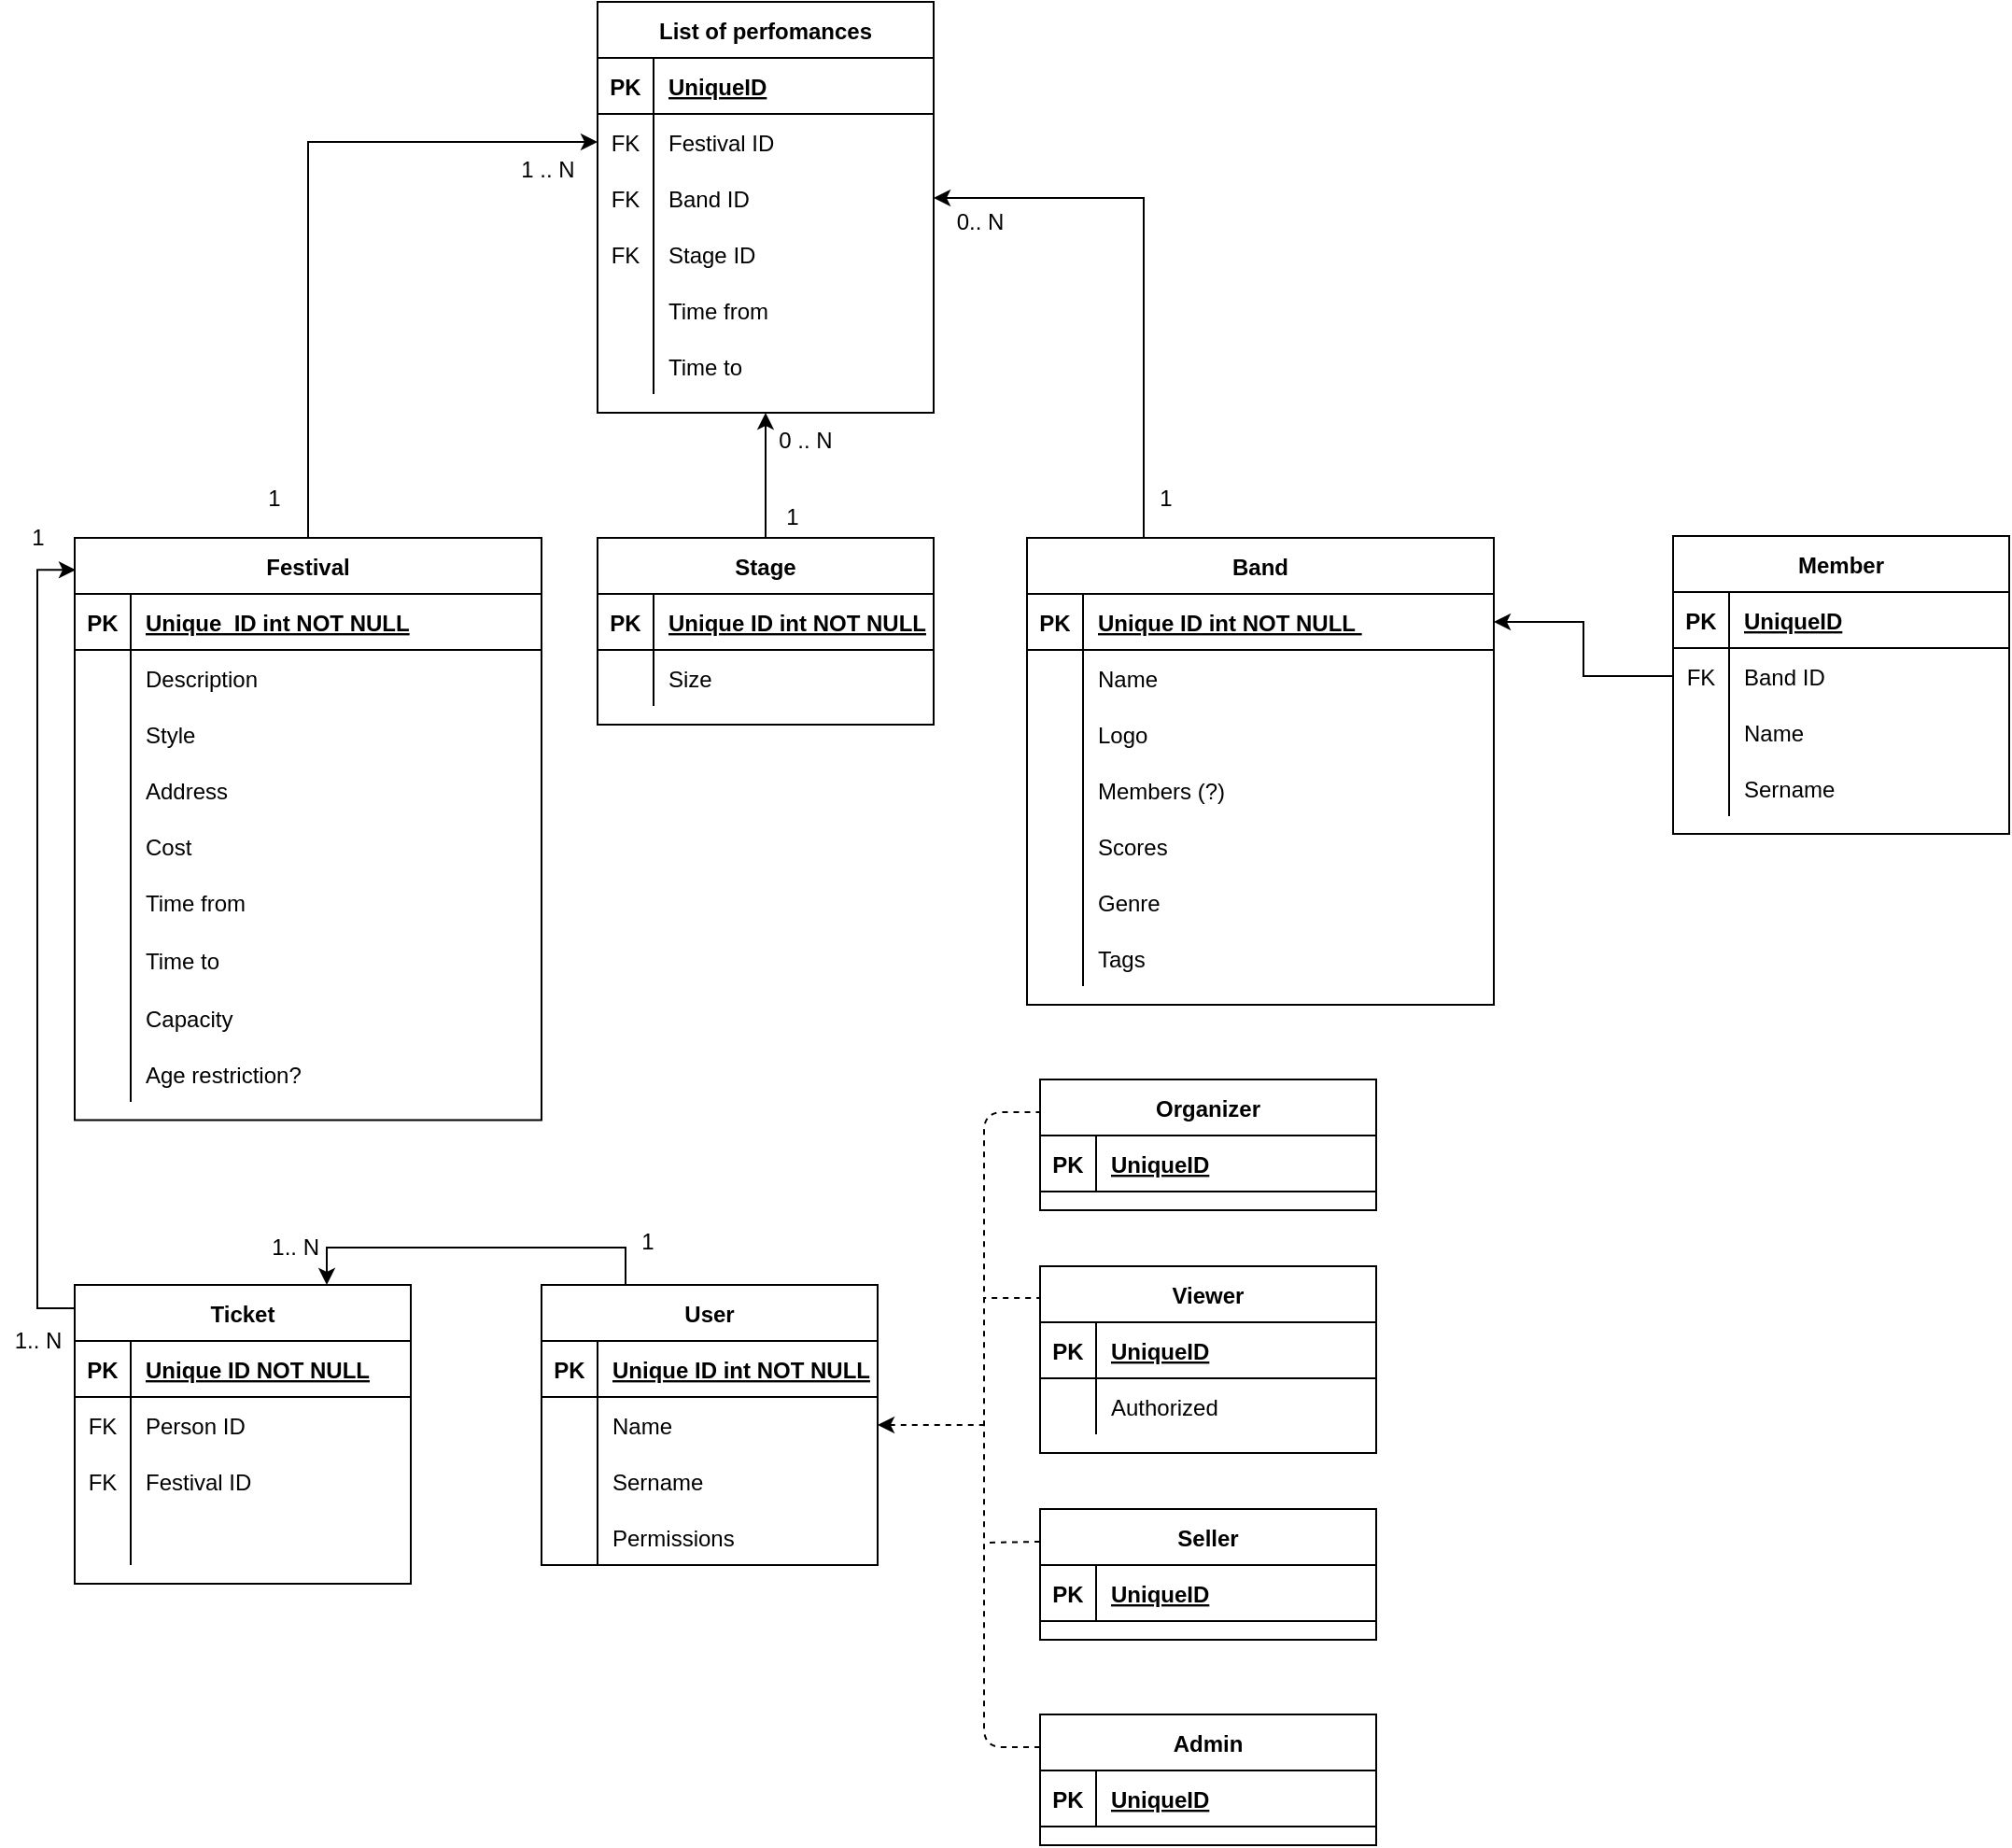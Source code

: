 <mxfile version="13.6.5">
    <diagram id="F9ccAHXRlg6QYEhfXNht" name="Page-2">
        <mxGraphModel dx="1614" dy="1598" grid="0" gridSize="10" guides="1" tooltips="1" connect="1" arrows="1" fold="1" page="1" pageScale="1" pageWidth="1169" pageHeight="827" background="none" math="0" shadow="0">
            <root>
                <mxCell id="4yJEjgQOaPBj33m1Sq-Z-0"/>
                <mxCell id="4yJEjgQOaPBj33m1Sq-Z-1" parent="4yJEjgQOaPBj33m1Sq-Z-0"/>
                <mxCell id="QMpGWt-PJ4E0V8jMxKkS-126" value="List of perfomances" style="shape=table;startSize=30;container=1;collapsible=1;childLayout=tableLayout;fixedRows=1;rowLines=0;fontStyle=1;align=center;resizeLast=1;" parent="4yJEjgQOaPBj33m1Sq-Z-1" vertex="1">
                    <mxGeometry x="346" y="-186" width="180" height="220" as="geometry"/>
                </mxCell>
                <mxCell id="QMpGWt-PJ4E0V8jMxKkS-127" value="" style="shape=partialRectangle;collapsible=0;dropTarget=0;pointerEvents=0;fillColor=none;top=0;left=0;bottom=1;right=0;points=[[0,0.5],[1,0.5]];portConstraint=eastwest;" parent="QMpGWt-PJ4E0V8jMxKkS-126" vertex="1">
                    <mxGeometry y="30" width="180" height="30" as="geometry"/>
                </mxCell>
                <mxCell id="QMpGWt-PJ4E0V8jMxKkS-128" value="PK" style="shape=partialRectangle;connectable=0;fillColor=none;top=0;left=0;bottom=0;right=0;fontStyle=1;overflow=hidden;" parent="QMpGWt-PJ4E0V8jMxKkS-127" vertex="1">
                    <mxGeometry width="30" height="30" as="geometry"/>
                </mxCell>
                <mxCell id="QMpGWt-PJ4E0V8jMxKkS-129" value="UniqueID" style="shape=partialRectangle;connectable=0;fillColor=none;top=0;left=0;bottom=0;right=0;align=left;spacingLeft=6;fontStyle=5;overflow=hidden;" parent="QMpGWt-PJ4E0V8jMxKkS-127" vertex="1">
                    <mxGeometry x="30" width="150" height="30" as="geometry"/>
                </mxCell>
                <mxCell id="QMpGWt-PJ4E0V8jMxKkS-130" value="" style="shape=partialRectangle;collapsible=0;dropTarget=0;pointerEvents=0;fillColor=none;top=0;left=0;bottom=0;right=0;points=[[0,0.5],[1,0.5]];portConstraint=eastwest;" parent="QMpGWt-PJ4E0V8jMxKkS-126" vertex="1">
                    <mxGeometry y="60" width="180" height="30" as="geometry"/>
                </mxCell>
                <mxCell id="QMpGWt-PJ4E0V8jMxKkS-131" value="FK" style="shape=partialRectangle;connectable=0;fillColor=none;top=0;left=0;bottom=0;right=0;editable=1;overflow=hidden;" parent="QMpGWt-PJ4E0V8jMxKkS-130" vertex="1">
                    <mxGeometry width="30" height="30" as="geometry"/>
                </mxCell>
                <mxCell id="QMpGWt-PJ4E0V8jMxKkS-132" value="Festival ID" style="shape=partialRectangle;connectable=0;fillColor=none;top=0;left=0;bottom=0;right=0;align=left;spacingLeft=6;overflow=hidden;" parent="QMpGWt-PJ4E0V8jMxKkS-130" vertex="1">
                    <mxGeometry x="30" width="150" height="30" as="geometry"/>
                </mxCell>
                <mxCell id="QMpGWt-PJ4E0V8jMxKkS-136" value="" style="shape=partialRectangle;collapsible=0;dropTarget=0;pointerEvents=0;fillColor=none;top=0;left=0;bottom=0;right=0;points=[[0,0.5],[1,0.5]];portConstraint=eastwest;" parent="QMpGWt-PJ4E0V8jMxKkS-126" vertex="1">
                    <mxGeometry y="90" width="180" height="30" as="geometry"/>
                </mxCell>
                <mxCell id="QMpGWt-PJ4E0V8jMxKkS-137" value="FK" style="shape=partialRectangle;connectable=0;fillColor=none;top=0;left=0;bottom=0;right=0;editable=1;overflow=hidden;" parent="QMpGWt-PJ4E0V8jMxKkS-136" vertex="1">
                    <mxGeometry width="30" height="30" as="geometry"/>
                </mxCell>
                <mxCell id="QMpGWt-PJ4E0V8jMxKkS-138" value="Band ID" style="shape=partialRectangle;connectable=0;fillColor=none;top=0;left=0;bottom=0;right=0;align=left;spacingLeft=6;overflow=hidden;" parent="QMpGWt-PJ4E0V8jMxKkS-136" vertex="1">
                    <mxGeometry x="30" width="150" height="30" as="geometry"/>
                </mxCell>
                <mxCell id="QMpGWt-PJ4E0V8jMxKkS-133" value="" style="shape=partialRectangle;collapsible=0;dropTarget=0;pointerEvents=0;fillColor=none;top=0;left=0;bottom=0;right=0;points=[[0,0.5],[1,0.5]];portConstraint=eastwest;" parent="QMpGWt-PJ4E0V8jMxKkS-126" vertex="1">
                    <mxGeometry y="120" width="180" height="30" as="geometry"/>
                </mxCell>
                <mxCell id="QMpGWt-PJ4E0V8jMxKkS-134" value="FK" style="shape=partialRectangle;connectable=0;fillColor=none;top=0;left=0;bottom=0;right=0;editable=1;overflow=hidden;" parent="QMpGWt-PJ4E0V8jMxKkS-133" vertex="1">
                    <mxGeometry width="30" height="30" as="geometry"/>
                </mxCell>
                <mxCell id="QMpGWt-PJ4E0V8jMxKkS-135" value="Stage ID" style="shape=partialRectangle;connectable=0;fillColor=none;top=0;left=0;bottom=0;right=0;align=left;spacingLeft=6;overflow=hidden;" parent="QMpGWt-PJ4E0V8jMxKkS-133" vertex="1">
                    <mxGeometry x="30" width="150" height="30" as="geometry"/>
                </mxCell>
                <mxCell id="7" value="" style="shape=partialRectangle;collapsible=0;dropTarget=0;pointerEvents=0;fillColor=none;top=0;left=0;bottom=0;right=0;points=[[0,0.5],[1,0.5]];portConstraint=eastwest;" parent="QMpGWt-PJ4E0V8jMxKkS-126" vertex="1">
                    <mxGeometry y="150" width="180" height="30" as="geometry"/>
                </mxCell>
                <mxCell id="8" value="" style="shape=partialRectangle;connectable=0;fillColor=none;top=0;left=0;bottom=0;right=0;editable=1;overflow=hidden;" parent="7" vertex="1">
                    <mxGeometry width="30" height="30" as="geometry"/>
                </mxCell>
                <mxCell id="9" value="Time from" style="shape=partialRectangle;connectable=0;fillColor=none;top=0;left=0;bottom=0;right=0;align=left;spacingLeft=6;overflow=hidden;" parent="7" vertex="1">
                    <mxGeometry x="30" width="150" height="30" as="geometry"/>
                </mxCell>
                <mxCell id="10" value="" style="shape=partialRectangle;collapsible=0;dropTarget=0;pointerEvents=0;fillColor=none;top=0;left=0;bottom=0;right=0;points=[[0,0.5],[1,0.5]];portConstraint=eastwest;" parent="QMpGWt-PJ4E0V8jMxKkS-126" vertex="1">
                    <mxGeometry y="180" width="180" height="30" as="geometry"/>
                </mxCell>
                <mxCell id="11" value="" style="shape=partialRectangle;connectable=0;fillColor=none;top=0;left=0;bottom=0;right=0;editable=1;overflow=hidden;" parent="10" vertex="1">
                    <mxGeometry width="30" height="30" as="geometry"/>
                </mxCell>
                <mxCell id="12" value="Time to" style="shape=partialRectangle;connectable=0;fillColor=none;top=0;left=0;bottom=0;right=0;align=left;spacingLeft=6;overflow=hidden;" parent="10" vertex="1">
                    <mxGeometry x="30" width="150" height="30" as="geometry"/>
                </mxCell>
                <mxCell id="QMpGWt-PJ4E0V8jMxKkS-0" value="" style="edgeStyle=orthogonalEdgeStyle;rounded=0;orthogonalLoop=1;jettySize=auto;html=1;exitX=0.5;exitY=0;exitDx=0;exitDy=0;entryX=0;entryY=0.5;entryDx=0;entryDy=0;" parent="4yJEjgQOaPBj33m1Sq-Z-1" source="QMpGWt-PJ4E0V8jMxKkS-1" target="QMpGWt-PJ4E0V8jMxKkS-130" edge="1">
                    <mxGeometry relative="1" as="geometry">
                        <mxPoint x="436" y="70" as="targetPoint"/>
                        <Array as="points">
                            <mxPoint x="191" y="-111"/>
                        </Array>
                    </mxGeometry>
                </mxCell>
                <mxCell id="QMpGWt-PJ4E0V8jMxKkS-1" value="Festival" style="shape=table;startSize=30;container=1;collapsible=1;childLayout=tableLayout;fixedRows=1;rowLines=0;fontStyle=1;align=center;resizeLast=1;" parent="4yJEjgQOaPBj33m1Sq-Z-1" vertex="1">
                    <mxGeometry x="66" y="101" width="250" height="311.75" as="geometry"/>
                </mxCell>
                <mxCell id="QMpGWt-PJ4E0V8jMxKkS-2" value="" style="shape=partialRectangle;collapsible=0;dropTarget=0;pointerEvents=0;fillColor=none;points=[[0,0.5],[1,0.5]];portConstraint=eastwest;top=0;left=0;right=0;bottom=1;" parent="QMpGWt-PJ4E0V8jMxKkS-1" vertex="1">
                    <mxGeometry y="30" width="250" height="30" as="geometry"/>
                </mxCell>
                <mxCell id="QMpGWt-PJ4E0V8jMxKkS-3" value="PK" style="shape=partialRectangle;overflow=hidden;connectable=0;fillColor=none;top=0;left=0;bottom=0;right=0;fontStyle=1;" parent="QMpGWt-PJ4E0V8jMxKkS-2" vertex="1">
                    <mxGeometry width="30" height="30" as="geometry"/>
                </mxCell>
                <mxCell id="QMpGWt-PJ4E0V8jMxKkS-4" value="Unique_ID int NOT NULL" style="shape=partialRectangle;overflow=hidden;connectable=0;fillColor=none;top=0;left=0;bottom=0;right=0;align=left;spacingLeft=6;fontStyle=5;" parent="QMpGWt-PJ4E0V8jMxKkS-2" vertex="1">
                    <mxGeometry x="30" width="220" height="30" as="geometry"/>
                </mxCell>
                <mxCell id="QMpGWt-PJ4E0V8jMxKkS-5" value="" style="shape=partialRectangle;collapsible=0;dropTarget=0;pointerEvents=0;fillColor=none;points=[[0,0.5],[1,0.5]];portConstraint=eastwest;top=0;left=0;right=0;bottom=0;" parent="QMpGWt-PJ4E0V8jMxKkS-1" vertex="1">
                    <mxGeometry y="60" width="250" height="30" as="geometry"/>
                </mxCell>
                <mxCell id="QMpGWt-PJ4E0V8jMxKkS-6" value="" style="shape=partialRectangle;overflow=hidden;connectable=0;fillColor=none;top=0;left=0;bottom=0;right=0;" parent="QMpGWt-PJ4E0V8jMxKkS-5" vertex="1">
                    <mxGeometry width="30" height="30" as="geometry"/>
                </mxCell>
                <mxCell id="QMpGWt-PJ4E0V8jMxKkS-7" value="Description" style="shape=partialRectangle;overflow=hidden;connectable=0;fillColor=none;top=0;left=0;bottom=0;right=0;align=left;spacingLeft=6;" parent="QMpGWt-PJ4E0V8jMxKkS-5" vertex="1">
                    <mxGeometry x="30" width="220" height="30" as="geometry"/>
                </mxCell>
                <mxCell id="QMpGWt-PJ4E0V8jMxKkS-8" value="" style="shape=partialRectangle;collapsible=0;dropTarget=0;pointerEvents=0;fillColor=none;top=0;left=0;bottom=0;right=0;points=[[0,0.5],[1,0.5]];portConstraint=eastwest;" parent="QMpGWt-PJ4E0V8jMxKkS-1" vertex="1">
                    <mxGeometry y="90" width="250" height="30" as="geometry"/>
                </mxCell>
                <mxCell id="QMpGWt-PJ4E0V8jMxKkS-9" value="" style="shape=partialRectangle;connectable=0;fillColor=none;top=0;left=0;bottom=0;right=0;editable=1;overflow=hidden;" parent="QMpGWt-PJ4E0V8jMxKkS-8" vertex="1">
                    <mxGeometry width="30" height="30" as="geometry"/>
                </mxCell>
                <mxCell id="QMpGWt-PJ4E0V8jMxKkS-10" value="Style" style="shape=partialRectangle;connectable=0;fillColor=none;top=0;left=0;bottom=0;right=0;align=left;spacingLeft=6;overflow=hidden;" parent="QMpGWt-PJ4E0V8jMxKkS-8" vertex="1">
                    <mxGeometry x="30" width="220" height="30" as="geometry"/>
                </mxCell>
                <mxCell id="QMpGWt-PJ4E0V8jMxKkS-11" value="" style="shape=partialRectangle;collapsible=0;dropTarget=0;pointerEvents=0;fillColor=none;top=0;left=0;bottom=0;right=0;points=[[0,0.5],[1,0.5]];portConstraint=eastwest;" parent="QMpGWt-PJ4E0V8jMxKkS-1" vertex="1">
                    <mxGeometry y="120" width="250" height="30" as="geometry"/>
                </mxCell>
                <mxCell id="QMpGWt-PJ4E0V8jMxKkS-12" value="" style="shape=partialRectangle;connectable=0;fillColor=none;top=0;left=0;bottom=0;right=0;editable=1;overflow=hidden;" parent="QMpGWt-PJ4E0V8jMxKkS-11" vertex="1">
                    <mxGeometry width="30" height="30" as="geometry"/>
                </mxCell>
                <mxCell id="QMpGWt-PJ4E0V8jMxKkS-13" value="Address" style="shape=partialRectangle;connectable=0;fillColor=none;top=0;left=0;bottom=0;right=0;align=left;spacingLeft=6;overflow=hidden;" parent="QMpGWt-PJ4E0V8jMxKkS-11" vertex="1">
                    <mxGeometry x="30" width="220" height="30" as="geometry"/>
                </mxCell>
                <mxCell id="QMpGWt-PJ4E0V8jMxKkS-14" value="" style="shape=partialRectangle;collapsible=0;dropTarget=0;pointerEvents=0;fillColor=none;top=0;left=0;bottom=0;right=0;points=[[0,0.5],[1,0.5]];portConstraint=eastwest;" parent="QMpGWt-PJ4E0V8jMxKkS-1" vertex="1">
                    <mxGeometry y="150" width="250" height="30" as="geometry"/>
                </mxCell>
                <mxCell id="QMpGWt-PJ4E0V8jMxKkS-15" value="" style="shape=partialRectangle;connectable=0;fillColor=none;top=0;left=0;bottom=0;right=0;editable=1;overflow=hidden;" parent="QMpGWt-PJ4E0V8jMxKkS-14" vertex="1">
                    <mxGeometry width="30" height="30" as="geometry"/>
                </mxCell>
                <mxCell id="QMpGWt-PJ4E0V8jMxKkS-16" value="Cost" style="shape=partialRectangle;connectable=0;fillColor=none;top=0;left=0;bottom=0;right=0;align=left;spacingLeft=6;overflow=hidden;" parent="QMpGWt-PJ4E0V8jMxKkS-14" vertex="1">
                    <mxGeometry x="30" width="220" height="30" as="geometry"/>
                </mxCell>
                <mxCell id="QMpGWt-PJ4E0V8jMxKkS-20" value="" style="shape=partialRectangle;collapsible=0;dropTarget=0;pointerEvents=0;fillColor=none;top=0;left=0;bottom=0;right=0;points=[[0,0.5],[1,0.5]];portConstraint=eastwest;" parent="QMpGWt-PJ4E0V8jMxKkS-1" vertex="1">
                    <mxGeometry y="180" width="250" height="30" as="geometry"/>
                </mxCell>
                <mxCell id="QMpGWt-PJ4E0V8jMxKkS-21" value="" style="shape=partialRectangle;connectable=0;fillColor=none;top=0;left=0;bottom=0;right=0;editable=1;overflow=hidden;" parent="QMpGWt-PJ4E0V8jMxKkS-20" vertex="1">
                    <mxGeometry width="30" height="30" as="geometry"/>
                </mxCell>
                <mxCell id="QMpGWt-PJ4E0V8jMxKkS-22" value="Time from" style="shape=partialRectangle;connectable=0;fillColor=none;top=0;left=0;bottom=0;right=0;align=left;spacingLeft=6;overflow=hidden;" parent="QMpGWt-PJ4E0V8jMxKkS-20" vertex="1">
                    <mxGeometry x="30" width="220" height="30" as="geometry"/>
                </mxCell>
                <mxCell id="QMpGWt-PJ4E0V8jMxKkS-23" value="" style="shape=partialRectangle;collapsible=0;dropTarget=0;pointerEvents=0;fillColor=none;top=0;left=0;bottom=0;right=0;points=[[0,0.5],[1,0.5]];portConstraint=eastwest;" parent="QMpGWt-PJ4E0V8jMxKkS-1" vertex="1">
                    <mxGeometry y="210" width="250" height="32" as="geometry"/>
                </mxCell>
                <mxCell id="QMpGWt-PJ4E0V8jMxKkS-24" value="" style="shape=partialRectangle;connectable=0;fillColor=none;top=0;left=0;bottom=0;right=0;editable=1;overflow=hidden;" parent="QMpGWt-PJ4E0V8jMxKkS-23" vertex="1">
                    <mxGeometry width="30" height="32" as="geometry"/>
                </mxCell>
                <mxCell id="QMpGWt-PJ4E0V8jMxKkS-25" value="Time to" style="shape=partialRectangle;connectable=0;fillColor=none;top=0;left=0;bottom=0;right=0;align=left;spacingLeft=6;overflow=hidden;" parent="QMpGWt-PJ4E0V8jMxKkS-23" vertex="1">
                    <mxGeometry x="30" width="220" height="32" as="geometry"/>
                </mxCell>
                <mxCell id="QMpGWt-PJ4E0V8jMxKkS-26" value="" style="shape=partialRectangle;collapsible=0;dropTarget=0;pointerEvents=0;fillColor=none;top=0;left=0;bottom=0;right=0;points=[[0,0.5],[1,0.5]];portConstraint=eastwest;" parent="QMpGWt-PJ4E0V8jMxKkS-1" vertex="1">
                    <mxGeometry y="242" width="250" height="30" as="geometry"/>
                </mxCell>
                <mxCell id="QMpGWt-PJ4E0V8jMxKkS-27" value="" style="shape=partialRectangle;connectable=0;fillColor=none;top=0;left=0;bottom=0;right=0;editable=1;overflow=hidden;" parent="QMpGWt-PJ4E0V8jMxKkS-26" vertex="1">
                    <mxGeometry width="30" height="30" as="geometry"/>
                </mxCell>
                <mxCell id="QMpGWt-PJ4E0V8jMxKkS-28" value="Capacity" style="shape=partialRectangle;connectable=0;fillColor=none;top=0;left=0;bottom=0;right=0;align=left;spacingLeft=6;overflow=hidden;" parent="QMpGWt-PJ4E0V8jMxKkS-26" vertex="1">
                    <mxGeometry x="30" width="220" height="30" as="geometry"/>
                </mxCell>
                <mxCell id="QMpGWt-PJ4E0V8jMxKkS-29" value="" style="shape=partialRectangle;collapsible=0;dropTarget=0;pointerEvents=0;fillColor=none;top=0;left=0;bottom=0;right=0;points=[[0,0.5],[1,0.5]];portConstraint=eastwest;" parent="QMpGWt-PJ4E0V8jMxKkS-1" vertex="1">
                    <mxGeometry y="272" width="250" height="30" as="geometry"/>
                </mxCell>
                <mxCell id="QMpGWt-PJ4E0V8jMxKkS-30" value="" style="shape=partialRectangle;connectable=0;fillColor=none;top=0;left=0;bottom=0;right=0;editable=1;overflow=hidden;" parent="QMpGWt-PJ4E0V8jMxKkS-29" vertex="1">
                    <mxGeometry width="30" height="30" as="geometry"/>
                </mxCell>
                <mxCell id="QMpGWt-PJ4E0V8jMxKkS-31" value="Age restriction?" style="shape=partialRectangle;connectable=0;fillColor=none;top=0;left=0;bottom=0;right=0;align=left;spacingLeft=6;overflow=hidden;" parent="QMpGWt-PJ4E0V8jMxKkS-29" vertex="1">
                    <mxGeometry x="30" width="220" height="30" as="geometry"/>
                </mxCell>
                <mxCell id="QMpGWt-PJ4E0V8jMxKkS-32" value="" style="edgeStyle=orthogonalEdgeStyle;rounded=0;orthogonalLoop=1;jettySize=auto;html=1;exitX=0.25;exitY=0;exitDx=0;exitDy=0;entryX=1;entryY=0.5;entryDx=0;entryDy=0;" parent="4yJEjgQOaPBj33m1Sq-Z-1" source="QMpGWt-PJ4E0V8jMxKkS-83" target="QMpGWt-PJ4E0V8jMxKkS-136" edge="1">
                    <mxGeometry relative="1" as="geometry"/>
                </mxCell>
                <mxCell id="QMpGWt-PJ4E0V8jMxKkS-33" style="edgeStyle=orthogonalEdgeStyle;rounded=0;orthogonalLoop=1;jettySize=auto;html=1;exitX=0.004;exitY=0.078;exitDx=0;exitDy=0;entryX=0.002;entryY=0.055;entryDx=0;entryDy=0;entryPerimeter=0;exitPerimeter=0;" parent="4yJEjgQOaPBj33m1Sq-Z-1" source="QMpGWt-PJ4E0V8jMxKkS-49" target="QMpGWt-PJ4E0V8jMxKkS-1" edge="1">
                    <mxGeometry relative="1" as="geometry"/>
                </mxCell>
                <mxCell id="QMpGWt-PJ4E0V8jMxKkS-35" style="edgeStyle=orthogonalEdgeStyle;rounded=0;orthogonalLoop=1;jettySize=auto;html=1;exitX=0.25;exitY=0;exitDx=0;exitDy=0;entryX=0.75;entryY=0;entryDx=0;entryDy=0;" parent="4yJEjgQOaPBj33m1Sq-Z-1" source="QMpGWt-PJ4E0V8jMxKkS-113" target="QMpGWt-PJ4E0V8jMxKkS-49" edge="1">
                    <mxGeometry relative="1" as="geometry"/>
                </mxCell>
                <mxCell id="QMpGWt-PJ4E0V8jMxKkS-37" style="edgeStyle=orthogonalEdgeStyle;rounded=0;orthogonalLoop=1;jettySize=auto;html=1;dashed=1;endArrow=none;endFill=0;startArrow=classic;startFill=1;" parent="4yJEjgQOaPBj33m1Sq-Z-1" source="QMpGWt-PJ4E0V8jMxKkS-113" edge="1">
                    <mxGeometry relative="1" as="geometry">
                        <mxPoint x="556" y="576" as="targetPoint"/>
                        <Array as="points">
                            <mxPoint x="556" y="576"/>
                        </Array>
                    </mxGeometry>
                </mxCell>
                <mxCell id="QMpGWt-PJ4E0V8jMxKkS-38" value="1.. N&amp;nbsp;" style="text;html=1;strokeColor=none;fillColor=none;align=center;verticalAlign=middle;whiteSpace=wrap;rounded=0;" parent="4yJEjgQOaPBj33m1Sq-Z-1" vertex="1">
                    <mxGeometry x="166" y="471" width="40" height="20" as="geometry"/>
                </mxCell>
                <mxCell id="QMpGWt-PJ4E0V8jMxKkS-39" value="1" style="text;html=1;strokeColor=none;fillColor=none;align=center;verticalAlign=middle;whiteSpace=wrap;rounded=0;" parent="4yJEjgQOaPBj33m1Sq-Z-1" vertex="1">
                    <mxGeometry x="353" y="468" width="40" height="20" as="geometry"/>
                </mxCell>
                <mxCell id="QMpGWt-PJ4E0V8jMxKkS-41" value="1" style="text;html=1;strokeColor=none;fillColor=none;align=center;verticalAlign=middle;whiteSpace=wrap;rounded=0;" parent="4yJEjgQOaPBj33m1Sq-Z-1" vertex="1">
                    <mxGeometry x="153" y="70" width="40" height="20" as="geometry"/>
                </mxCell>
                <mxCell id="QMpGWt-PJ4E0V8jMxKkS-42" value="0.. N" style="text;html=1;strokeColor=none;fillColor=none;align=center;verticalAlign=middle;whiteSpace=wrap;rounded=0;" parent="4yJEjgQOaPBj33m1Sq-Z-1" vertex="1">
                    <mxGeometry x="531" y="-78" width="40" height="20" as="geometry"/>
                </mxCell>
                <mxCell id="QMpGWt-PJ4E0V8jMxKkS-44" value="1&lt;br&gt;" style="text;html=1;align=center;verticalAlign=middle;resizable=0;points=[];autosize=1;" parent="4yJEjgQOaPBj33m1Sq-Z-1" vertex="1">
                    <mxGeometry x="36" y="91" width="20" height="20" as="geometry"/>
                </mxCell>
                <mxCell id="QMpGWt-PJ4E0V8jMxKkS-45" value="1.. N" style="text;html=1;align=center;verticalAlign=middle;resizable=0;points=[];autosize=1;" parent="4yJEjgQOaPBj33m1Sq-Z-1" vertex="1">
                    <mxGeometry x="26" y="521" width="40" height="20" as="geometry"/>
                </mxCell>
                <mxCell id="QMpGWt-PJ4E0V8jMxKkS-46" style="edgeStyle=orthogonalEdgeStyle;rounded=0;orthogonalLoop=1;jettySize=auto;html=1;exitX=0.006;exitY=0.17;exitDx=0;exitDy=0;dashed=1;endArrow=none;endFill=0;exitPerimeter=0;" parent="4yJEjgQOaPBj33m1Sq-Z-1" source="QMpGWt-PJ4E0V8jMxKkS-66" edge="1">
                    <mxGeometry relative="1" as="geometry">
                        <mxPoint x="553" y="511" as="targetPoint"/>
                    </mxGeometry>
                </mxCell>
                <mxCell id="QMpGWt-PJ4E0V8jMxKkS-47" value="" style="endArrow=none;html=1;dashed=1;edgeStyle=orthogonalEdgeStyle;exitX=0;exitY=0.25;exitDx=0;exitDy=0;entryX=0;entryY=0.25;entryDx=0;entryDy=0;" parent="4yJEjgQOaPBj33m1Sq-Z-1" source="QMpGWt-PJ4E0V8jMxKkS-105" target="QMpGWt-PJ4E0V8jMxKkS-62" edge="1">
                    <mxGeometry width="50" height="50" relative="1" as="geometry">
                        <mxPoint x="403" y="641" as="sourcePoint"/>
                        <mxPoint x="453" y="591" as="targetPoint"/>
                        <Array as="points">
                            <mxPoint x="553" y="749"/>
                            <mxPoint x="553" y="409"/>
                        </Array>
                    </mxGeometry>
                </mxCell>
                <mxCell id="QMpGWt-PJ4E0V8jMxKkS-48" value="" style="endArrow=none;dashed=1;html=1;exitX=0;exitY=0.25;exitDx=0;exitDy=0;rounded=0;endFill=0;" parent="4yJEjgQOaPBj33m1Sq-Z-1" source="QMpGWt-PJ4E0V8jMxKkS-109" edge="1">
                    <mxGeometry width="50" height="50" relative="1" as="geometry">
                        <mxPoint x="363" y="731" as="sourcePoint"/>
                        <mxPoint x="553" y="639" as="targetPoint"/>
                    </mxGeometry>
                </mxCell>
                <mxCell id="QMpGWt-PJ4E0V8jMxKkS-49" value="Ticket" style="shape=table;startSize=30;container=1;collapsible=1;childLayout=tableLayout;fixedRows=1;rowLines=0;fontStyle=1;align=center;resizeLast=1;" parent="4yJEjgQOaPBj33m1Sq-Z-1" vertex="1">
                    <mxGeometry x="66" y="501" width="180" height="160" as="geometry"/>
                </mxCell>
                <mxCell id="QMpGWt-PJ4E0V8jMxKkS-50" value="" style="shape=partialRectangle;collapsible=0;dropTarget=0;pointerEvents=0;fillColor=none;top=0;left=0;bottom=1;right=0;points=[[0,0.5],[1,0.5]];portConstraint=eastwest;" parent="QMpGWt-PJ4E0V8jMxKkS-49" vertex="1">
                    <mxGeometry y="30" width="180" height="30" as="geometry"/>
                </mxCell>
                <mxCell id="QMpGWt-PJ4E0V8jMxKkS-51" value="PK" style="shape=partialRectangle;connectable=0;fillColor=none;top=0;left=0;bottom=0;right=0;fontStyle=1;overflow=hidden;" parent="QMpGWt-PJ4E0V8jMxKkS-50" vertex="1">
                    <mxGeometry width="30" height="30" as="geometry"/>
                </mxCell>
                <mxCell id="QMpGWt-PJ4E0V8jMxKkS-52" value="Unique ID NOT NULL" style="shape=partialRectangle;connectable=0;fillColor=none;top=0;left=0;bottom=0;right=0;align=left;spacingLeft=6;fontStyle=5;overflow=hidden;" parent="QMpGWt-PJ4E0V8jMxKkS-50" vertex="1">
                    <mxGeometry x="30" width="150" height="30" as="geometry"/>
                </mxCell>
                <mxCell id="QMpGWt-PJ4E0V8jMxKkS-53" value="" style="shape=partialRectangle;collapsible=0;dropTarget=0;pointerEvents=0;fillColor=none;top=0;left=0;bottom=0;right=0;points=[[0,0.5],[1,0.5]];portConstraint=eastwest;" parent="QMpGWt-PJ4E0V8jMxKkS-49" vertex="1">
                    <mxGeometry y="60" width="180" height="30" as="geometry"/>
                </mxCell>
                <mxCell id="QMpGWt-PJ4E0V8jMxKkS-54" value="FK" style="shape=partialRectangle;connectable=0;fillColor=none;top=0;left=0;bottom=0;right=0;editable=1;overflow=hidden;" parent="QMpGWt-PJ4E0V8jMxKkS-53" vertex="1">
                    <mxGeometry width="30" height="30" as="geometry"/>
                </mxCell>
                <mxCell id="QMpGWt-PJ4E0V8jMxKkS-55" value="Person ID" style="shape=partialRectangle;connectable=0;fillColor=none;top=0;left=0;bottom=0;right=0;align=left;spacingLeft=6;overflow=hidden;" parent="QMpGWt-PJ4E0V8jMxKkS-53" vertex="1">
                    <mxGeometry x="30" width="150" height="30" as="geometry"/>
                </mxCell>
                <mxCell id="QMpGWt-PJ4E0V8jMxKkS-56" value="" style="shape=partialRectangle;collapsible=0;dropTarget=0;pointerEvents=0;fillColor=none;top=0;left=0;bottom=0;right=0;points=[[0,0.5],[1,0.5]];portConstraint=eastwest;" parent="QMpGWt-PJ4E0V8jMxKkS-49" vertex="1">
                    <mxGeometry y="90" width="180" height="30" as="geometry"/>
                </mxCell>
                <mxCell id="QMpGWt-PJ4E0V8jMxKkS-57" value="FK" style="shape=partialRectangle;connectable=0;fillColor=none;top=0;left=0;bottom=0;right=0;editable=1;overflow=hidden;" parent="QMpGWt-PJ4E0V8jMxKkS-56" vertex="1">
                    <mxGeometry width="30" height="30" as="geometry"/>
                </mxCell>
                <mxCell id="QMpGWt-PJ4E0V8jMxKkS-58" value="Festival ID" style="shape=partialRectangle;connectable=0;fillColor=none;top=0;left=0;bottom=0;right=0;align=left;spacingLeft=6;overflow=hidden;" parent="QMpGWt-PJ4E0V8jMxKkS-56" vertex="1">
                    <mxGeometry x="30" width="150" height="30" as="geometry"/>
                </mxCell>
                <mxCell id="QMpGWt-PJ4E0V8jMxKkS-59" value="" style="shape=partialRectangle;collapsible=0;dropTarget=0;pointerEvents=0;fillColor=none;top=0;left=0;bottom=0;right=0;points=[[0,0.5],[1,0.5]];portConstraint=eastwest;" parent="QMpGWt-PJ4E0V8jMxKkS-49" vertex="1">
                    <mxGeometry y="120" width="180" height="30" as="geometry"/>
                </mxCell>
                <mxCell id="QMpGWt-PJ4E0V8jMxKkS-60" value="" style="shape=partialRectangle;connectable=0;fillColor=none;top=0;left=0;bottom=0;right=0;editable=1;overflow=hidden;" parent="QMpGWt-PJ4E0V8jMxKkS-59" vertex="1">
                    <mxGeometry width="30" height="30" as="geometry"/>
                </mxCell>
                <mxCell id="QMpGWt-PJ4E0V8jMxKkS-61" value="" style="shape=partialRectangle;connectable=0;fillColor=none;top=0;left=0;bottom=0;right=0;align=left;spacingLeft=6;overflow=hidden;" parent="QMpGWt-PJ4E0V8jMxKkS-59" vertex="1">
                    <mxGeometry x="30" width="150" height="30" as="geometry"/>
                </mxCell>
                <mxCell id="QMpGWt-PJ4E0V8jMxKkS-62" value="Organizer" style="shape=table;startSize=30;container=1;collapsible=1;childLayout=tableLayout;fixedRows=1;rowLines=0;fontStyle=1;align=center;resizeLast=1;" parent="4yJEjgQOaPBj33m1Sq-Z-1" vertex="1">
                    <mxGeometry x="583" y="391" width="180" height="70" as="geometry"/>
                </mxCell>
                <mxCell id="QMpGWt-PJ4E0V8jMxKkS-63" value="" style="shape=partialRectangle;collapsible=0;dropTarget=0;pointerEvents=0;fillColor=none;top=0;left=0;bottom=1;right=0;points=[[0,0.5],[1,0.5]];portConstraint=eastwest;" parent="QMpGWt-PJ4E0V8jMxKkS-62" vertex="1">
                    <mxGeometry y="30" width="180" height="30" as="geometry"/>
                </mxCell>
                <mxCell id="QMpGWt-PJ4E0V8jMxKkS-64" value="PK" style="shape=partialRectangle;connectable=0;fillColor=none;top=0;left=0;bottom=0;right=0;fontStyle=1;overflow=hidden;" parent="QMpGWt-PJ4E0V8jMxKkS-63" vertex="1">
                    <mxGeometry width="30" height="30" as="geometry"/>
                </mxCell>
                <mxCell id="QMpGWt-PJ4E0V8jMxKkS-65" value="UniqueID" style="shape=partialRectangle;connectable=0;fillColor=none;top=0;left=0;bottom=0;right=0;align=left;spacingLeft=6;fontStyle=5;overflow=hidden;" parent="QMpGWt-PJ4E0V8jMxKkS-63" vertex="1">
                    <mxGeometry x="30" width="150" height="30" as="geometry"/>
                </mxCell>
                <mxCell id="QMpGWt-PJ4E0V8jMxKkS-66" value="Viewer" style="shape=table;startSize=30;container=1;collapsible=1;childLayout=tableLayout;fixedRows=1;rowLines=0;fontStyle=1;align=center;resizeLast=1;" parent="4yJEjgQOaPBj33m1Sq-Z-1" vertex="1">
                    <mxGeometry x="583" y="491" width="180" height="100" as="geometry"/>
                </mxCell>
                <mxCell id="QMpGWt-PJ4E0V8jMxKkS-67" value="" style="shape=partialRectangle;collapsible=0;dropTarget=0;pointerEvents=0;fillColor=none;top=0;left=0;bottom=1;right=0;points=[[0,0.5],[1,0.5]];portConstraint=eastwest;" parent="QMpGWt-PJ4E0V8jMxKkS-66" vertex="1">
                    <mxGeometry y="30" width="180" height="30" as="geometry"/>
                </mxCell>
                <mxCell id="QMpGWt-PJ4E0V8jMxKkS-68" value="PK" style="shape=partialRectangle;connectable=0;fillColor=none;top=0;left=0;bottom=0;right=0;fontStyle=1;overflow=hidden;" parent="QMpGWt-PJ4E0V8jMxKkS-67" vertex="1">
                    <mxGeometry width="30" height="30" as="geometry"/>
                </mxCell>
                <mxCell id="QMpGWt-PJ4E0V8jMxKkS-69" value="UniqueID" style="shape=partialRectangle;connectable=0;fillColor=none;top=0;left=0;bottom=0;right=0;align=left;spacingLeft=6;fontStyle=5;overflow=hidden;" parent="QMpGWt-PJ4E0V8jMxKkS-67" vertex="1">
                    <mxGeometry x="30" width="150" height="30" as="geometry"/>
                </mxCell>
                <mxCell id="QMpGWt-PJ4E0V8jMxKkS-70" value="" style="shape=partialRectangle;collapsible=0;dropTarget=0;pointerEvents=0;fillColor=none;top=0;left=0;bottom=0;right=0;points=[[0,0.5],[1,0.5]];portConstraint=eastwest;" parent="QMpGWt-PJ4E0V8jMxKkS-66" vertex="1">
                    <mxGeometry y="60" width="180" height="30" as="geometry"/>
                </mxCell>
                <mxCell id="QMpGWt-PJ4E0V8jMxKkS-71" value="" style="shape=partialRectangle;connectable=0;fillColor=none;top=0;left=0;bottom=0;right=0;editable=1;overflow=hidden;" parent="QMpGWt-PJ4E0V8jMxKkS-70" vertex="1">
                    <mxGeometry width="30" height="30" as="geometry"/>
                </mxCell>
                <mxCell id="QMpGWt-PJ4E0V8jMxKkS-72" value="Authorized" style="shape=partialRectangle;connectable=0;fillColor=none;top=0;left=0;bottom=0;right=0;align=left;spacingLeft=6;overflow=hidden;" parent="QMpGWt-PJ4E0V8jMxKkS-70" vertex="1">
                    <mxGeometry x="30" width="150" height="30" as="geometry"/>
                </mxCell>
                <mxCell id="QMpGWt-PJ4E0V8jMxKkS-141" style="edgeStyle=orthogonalEdgeStyle;rounded=0;orthogonalLoop=1;jettySize=auto;html=1;exitX=0.5;exitY=0;exitDx=0;exitDy=0;entryX=0.5;entryY=1;entryDx=0;entryDy=0;" parent="4yJEjgQOaPBj33m1Sq-Z-1" source="QMpGWt-PJ4E0V8jMxKkS-73" target="QMpGWt-PJ4E0V8jMxKkS-126" edge="1">
                    <mxGeometry relative="1" as="geometry"/>
                </mxCell>
                <mxCell id="QMpGWt-PJ4E0V8jMxKkS-73" value="Stage" style="shape=table;startSize=30;container=1;collapsible=1;childLayout=tableLayout;fixedRows=1;rowLines=0;fontStyle=1;align=center;resizeLast=1;" parent="4yJEjgQOaPBj33m1Sq-Z-1" vertex="1">
                    <mxGeometry x="346" y="101" width="180" height="100" as="geometry"/>
                </mxCell>
                <mxCell id="QMpGWt-PJ4E0V8jMxKkS-74" value="" style="shape=partialRectangle;collapsible=0;dropTarget=0;pointerEvents=0;fillColor=none;top=0;left=0;bottom=1;right=0;points=[[0,0.5],[1,0.5]];portConstraint=eastwest;" parent="QMpGWt-PJ4E0V8jMxKkS-73" vertex="1">
                    <mxGeometry y="30" width="180" height="30" as="geometry"/>
                </mxCell>
                <mxCell id="QMpGWt-PJ4E0V8jMxKkS-75" value="PK" style="shape=partialRectangle;connectable=0;fillColor=none;top=0;left=0;bottom=0;right=0;fontStyle=1;overflow=hidden;" parent="QMpGWt-PJ4E0V8jMxKkS-74" vertex="1">
                    <mxGeometry width="30" height="30" as="geometry"/>
                </mxCell>
                <mxCell id="QMpGWt-PJ4E0V8jMxKkS-76" value="Unique ID int NOT NULL" style="shape=partialRectangle;connectable=0;fillColor=none;top=0;left=0;bottom=0;right=0;align=left;spacingLeft=6;fontStyle=5;overflow=hidden;" parent="QMpGWt-PJ4E0V8jMxKkS-74" vertex="1">
                    <mxGeometry x="30" width="150" height="30" as="geometry"/>
                </mxCell>
                <mxCell id="QMpGWt-PJ4E0V8jMxKkS-80" value="" style="shape=partialRectangle;collapsible=0;dropTarget=0;pointerEvents=0;fillColor=none;top=0;left=0;bottom=0;right=0;points=[[0,0.5],[1,0.5]];portConstraint=eastwest;" parent="QMpGWt-PJ4E0V8jMxKkS-73" vertex="1">
                    <mxGeometry y="60" width="180" height="30" as="geometry"/>
                </mxCell>
                <mxCell id="QMpGWt-PJ4E0V8jMxKkS-81" value="" style="shape=partialRectangle;connectable=0;fillColor=none;top=0;left=0;bottom=0;right=0;editable=1;overflow=hidden;" parent="QMpGWt-PJ4E0V8jMxKkS-80" vertex="1">
                    <mxGeometry width="30" height="30" as="geometry"/>
                </mxCell>
                <mxCell id="QMpGWt-PJ4E0V8jMxKkS-82" value="Size" style="shape=partialRectangle;connectable=0;fillColor=none;top=0;left=0;bottom=0;right=0;align=left;spacingLeft=6;overflow=hidden;" parent="QMpGWt-PJ4E0V8jMxKkS-80" vertex="1">
                    <mxGeometry x="30" width="150" height="30" as="geometry"/>
                </mxCell>
                <mxCell id="QMpGWt-PJ4E0V8jMxKkS-83" value="Band" style="shape=table;startSize=30;container=1;collapsible=1;childLayout=tableLayout;fixedRows=1;rowLines=0;fontStyle=1;align=center;resizeLast=1;" parent="4yJEjgQOaPBj33m1Sq-Z-1" vertex="1">
                    <mxGeometry x="576" y="101" width="250" height="250" as="geometry"/>
                </mxCell>
                <mxCell id="QMpGWt-PJ4E0V8jMxKkS-84" value="" style="shape=partialRectangle;collapsible=0;dropTarget=0;pointerEvents=0;fillColor=none;points=[[0,0.5],[1,0.5]];portConstraint=eastwest;top=0;left=0;right=0;bottom=1;" parent="QMpGWt-PJ4E0V8jMxKkS-83" vertex="1">
                    <mxGeometry y="30" width="250" height="30" as="geometry"/>
                </mxCell>
                <mxCell id="QMpGWt-PJ4E0V8jMxKkS-85" value="PK" style="shape=partialRectangle;overflow=hidden;connectable=0;fillColor=none;top=0;left=0;bottom=0;right=0;fontStyle=1;" parent="QMpGWt-PJ4E0V8jMxKkS-84" vertex="1">
                    <mxGeometry width="30" height="30" as="geometry"/>
                </mxCell>
                <mxCell id="QMpGWt-PJ4E0V8jMxKkS-86" value="Unique ID int NOT NULL " style="shape=partialRectangle;overflow=hidden;connectable=0;fillColor=none;top=0;left=0;bottom=0;right=0;align=left;spacingLeft=6;fontStyle=5;" parent="QMpGWt-PJ4E0V8jMxKkS-84" vertex="1">
                    <mxGeometry x="30" width="220" height="30" as="geometry"/>
                </mxCell>
                <mxCell id="0" value="" style="shape=partialRectangle;collapsible=0;dropTarget=0;pointerEvents=0;fillColor=none;top=0;left=0;bottom=0;right=0;points=[[0,0.5],[1,0.5]];portConstraint=eastwest;" parent="QMpGWt-PJ4E0V8jMxKkS-83" vertex="1">
                    <mxGeometry y="60" width="250" height="30" as="geometry"/>
                </mxCell>
                <mxCell id="1" value="" style="shape=partialRectangle;connectable=0;fillColor=none;top=0;left=0;bottom=0;right=0;editable=1;overflow=hidden;" parent="0" vertex="1">
                    <mxGeometry width="30" height="30" as="geometry"/>
                </mxCell>
                <mxCell id="2" value="Name" style="shape=partialRectangle;connectable=0;fillColor=none;top=0;left=0;bottom=0;right=0;align=left;spacingLeft=6;overflow=hidden;" parent="0" vertex="1">
                    <mxGeometry x="30" width="220" height="30" as="geometry"/>
                </mxCell>
                <mxCell id="QMpGWt-PJ4E0V8jMxKkS-96" value="" style="shape=partialRectangle;collapsible=0;dropTarget=0;pointerEvents=0;fillColor=none;points=[[0,0.5],[1,0.5]];portConstraint=eastwest;top=0;left=0;right=0;bottom=0;" parent="QMpGWt-PJ4E0V8jMxKkS-83" vertex="1">
                    <mxGeometry y="90" width="250" height="30" as="geometry"/>
                </mxCell>
                <mxCell id="QMpGWt-PJ4E0V8jMxKkS-97" value="" style="shape=partialRectangle;overflow=hidden;connectable=0;fillColor=none;top=0;left=0;bottom=0;right=0;" parent="QMpGWt-PJ4E0V8jMxKkS-96" vertex="1">
                    <mxGeometry width="30" height="30" as="geometry"/>
                </mxCell>
                <mxCell id="QMpGWt-PJ4E0V8jMxKkS-98" value="Logo" style="shape=partialRectangle;overflow=hidden;connectable=0;fillColor=none;top=0;left=0;bottom=0;right=0;align=left;spacingLeft=6;" parent="QMpGWt-PJ4E0V8jMxKkS-96" vertex="1">
                    <mxGeometry x="30" width="220" height="30" as="geometry"/>
                </mxCell>
                <mxCell id="QMpGWt-PJ4E0V8jMxKkS-90" value="" style="shape=partialRectangle;collapsible=0;dropTarget=0;pointerEvents=0;fillColor=none;points=[[0,0.5],[1,0.5]];portConstraint=eastwest;top=0;left=0;right=0;bottom=0;" parent="QMpGWt-PJ4E0V8jMxKkS-83" vertex="1">
                    <mxGeometry y="120" width="250" height="30" as="geometry"/>
                </mxCell>
                <mxCell id="QMpGWt-PJ4E0V8jMxKkS-91" value="" style="shape=partialRectangle;overflow=hidden;connectable=0;fillColor=none;top=0;left=0;bottom=0;right=0;" parent="QMpGWt-PJ4E0V8jMxKkS-90" vertex="1">
                    <mxGeometry width="30" height="30" as="geometry"/>
                </mxCell>
                <mxCell id="QMpGWt-PJ4E0V8jMxKkS-92" value="Members (?)" style="shape=partialRectangle;overflow=hidden;connectable=0;fillColor=none;top=0;left=0;bottom=0;right=0;align=left;spacingLeft=6;" parent="QMpGWt-PJ4E0V8jMxKkS-90" vertex="1">
                    <mxGeometry x="30" width="220" height="30" as="geometry"/>
                </mxCell>
                <mxCell id="QMpGWt-PJ4E0V8jMxKkS-93" value="" style="shape=partialRectangle;collapsible=0;dropTarget=0;pointerEvents=0;fillColor=none;top=0;left=0;bottom=0;right=0;points=[[0,0.5],[1,0.5]];portConstraint=eastwest;" parent="QMpGWt-PJ4E0V8jMxKkS-83" vertex="1">
                    <mxGeometry y="150" width="250" height="30" as="geometry"/>
                </mxCell>
                <mxCell id="QMpGWt-PJ4E0V8jMxKkS-94" value="" style="shape=partialRectangle;connectable=0;fillColor=none;top=0;left=0;bottom=0;right=0;editable=1;overflow=hidden;" parent="QMpGWt-PJ4E0V8jMxKkS-93" vertex="1">
                    <mxGeometry width="30" height="30" as="geometry"/>
                </mxCell>
                <mxCell id="QMpGWt-PJ4E0V8jMxKkS-95" value="Scores" style="shape=partialRectangle;connectable=0;fillColor=none;top=0;left=0;bottom=0;right=0;align=left;spacingLeft=6;overflow=hidden;" parent="QMpGWt-PJ4E0V8jMxKkS-93" vertex="1">
                    <mxGeometry x="30" width="220" height="30" as="geometry"/>
                </mxCell>
                <mxCell id="QMpGWt-PJ4E0V8jMxKkS-99" value="" style="shape=partialRectangle;collapsible=0;dropTarget=0;pointerEvents=0;fillColor=none;top=0;left=0;bottom=0;right=0;points=[[0,0.5],[1,0.5]];portConstraint=eastwest;" parent="QMpGWt-PJ4E0V8jMxKkS-83" vertex="1">
                    <mxGeometry y="180" width="250" height="30" as="geometry"/>
                </mxCell>
                <mxCell id="QMpGWt-PJ4E0V8jMxKkS-100" value="" style="shape=partialRectangle;connectable=0;fillColor=none;top=0;left=0;bottom=0;right=0;editable=1;overflow=hidden;" parent="QMpGWt-PJ4E0V8jMxKkS-99" vertex="1">
                    <mxGeometry width="30" height="30" as="geometry"/>
                </mxCell>
                <mxCell id="QMpGWt-PJ4E0V8jMxKkS-101" value="Genre" style="shape=partialRectangle;connectable=0;fillColor=none;top=0;left=0;bottom=0;right=0;align=left;spacingLeft=6;overflow=hidden;" parent="QMpGWt-PJ4E0V8jMxKkS-99" vertex="1">
                    <mxGeometry x="30" width="220" height="30" as="geometry"/>
                </mxCell>
                <mxCell id="QMpGWt-PJ4E0V8jMxKkS-102" value="" style="shape=partialRectangle;collapsible=0;dropTarget=0;pointerEvents=0;fillColor=none;top=0;left=0;bottom=0;right=0;points=[[0,0.5],[1,0.5]];portConstraint=eastwest;" parent="QMpGWt-PJ4E0V8jMxKkS-83" vertex="1">
                    <mxGeometry y="210" width="250" height="30" as="geometry"/>
                </mxCell>
                <mxCell id="QMpGWt-PJ4E0V8jMxKkS-103" value="" style="shape=partialRectangle;connectable=0;fillColor=none;top=0;left=0;bottom=0;right=0;editable=1;overflow=hidden;" parent="QMpGWt-PJ4E0V8jMxKkS-102" vertex="1">
                    <mxGeometry width="30" height="30" as="geometry"/>
                </mxCell>
                <mxCell id="QMpGWt-PJ4E0V8jMxKkS-104" value="Tags" style="shape=partialRectangle;connectable=0;fillColor=none;top=0;left=0;bottom=0;right=0;align=left;spacingLeft=6;overflow=hidden;" parent="QMpGWt-PJ4E0V8jMxKkS-102" vertex="1">
                    <mxGeometry x="30" width="220" height="30" as="geometry"/>
                </mxCell>
                <mxCell id="QMpGWt-PJ4E0V8jMxKkS-105" value="Admin" style="shape=table;startSize=30;container=1;collapsible=1;childLayout=tableLayout;fixedRows=1;rowLines=0;fontStyle=1;align=center;resizeLast=1;" parent="4yJEjgQOaPBj33m1Sq-Z-1" vertex="1">
                    <mxGeometry x="583" y="731" width="180" height="70" as="geometry"/>
                </mxCell>
                <mxCell id="QMpGWt-PJ4E0V8jMxKkS-106" value="" style="shape=partialRectangle;collapsible=0;dropTarget=0;pointerEvents=0;fillColor=none;top=0;left=0;bottom=1;right=0;points=[[0,0.5],[1,0.5]];portConstraint=eastwest;" parent="QMpGWt-PJ4E0V8jMxKkS-105" vertex="1">
                    <mxGeometry y="30" width="180" height="30" as="geometry"/>
                </mxCell>
                <mxCell id="QMpGWt-PJ4E0V8jMxKkS-107" value="PK" style="shape=partialRectangle;connectable=0;fillColor=none;top=0;left=0;bottom=0;right=0;fontStyle=1;overflow=hidden;" parent="QMpGWt-PJ4E0V8jMxKkS-106" vertex="1">
                    <mxGeometry width="30" height="30" as="geometry"/>
                </mxCell>
                <mxCell id="QMpGWt-PJ4E0V8jMxKkS-108" value="UniqueID" style="shape=partialRectangle;connectable=0;fillColor=none;top=0;left=0;bottom=0;right=0;align=left;spacingLeft=6;fontStyle=5;overflow=hidden;" parent="QMpGWt-PJ4E0V8jMxKkS-106" vertex="1">
                    <mxGeometry x="30" width="150" height="30" as="geometry"/>
                </mxCell>
                <mxCell id="QMpGWt-PJ4E0V8jMxKkS-109" value="Seller" style="shape=table;startSize=30;container=1;collapsible=1;childLayout=tableLayout;fixedRows=1;rowLines=0;fontStyle=1;align=center;resizeLast=1;" parent="4yJEjgQOaPBj33m1Sq-Z-1" vertex="1">
                    <mxGeometry x="583" y="621" width="180" height="70" as="geometry"/>
                </mxCell>
                <mxCell id="QMpGWt-PJ4E0V8jMxKkS-110" value="" style="shape=partialRectangle;collapsible=0;dropTarget=0;pointerEvents=0;fillColor=none;top=0;left=0;bottom=1;right=0;points=[[0,0.5],[1,0.5]];portConstraint=eastwest;" parent="QMpGWt-PJ4E0V8jMxKkS-109" vertex="1">
                    <mxGeometry y="30" width="180" height="30" as="geometry"/>
                </mxCell>
                <mxCell id="QMpGWt-PJ4E0V8jMxKkS-111" value="PK" style="shape=partialRectangle;connectable=0;fillColor=none;top=0;left=0;bottom=0;right=0;fontStyle=1;overflow=hidden;" parent="QMpGWt-PJ4E0V8jMxKkS-110" vertex="1">
                    <mxGeometry width="30" height="30" as="geometry"/>
                </mxCell>
                <mxCell id="QMpGWt-PJ4E0V8jMxKkS-112" value="UniqueID" style="shape=partialRectangle;connectable=0;fillColor=none;top=0;left=0;bottom=0;right=0;align=left;spacingLeft=6;fontStyle=5;overflow=hidden;" parent="QMpGWt-PJ4E0V8jMxKkS-110" vertex="1">
                    <mxGeometry x="30" width="150" height="30" as="geometry"/>
                </mxCell>
                <mxCell id="QMpGWt-PJ4E0V8jMxKkS-113" value="User" style="shape=table;startSize=30;container=1;collapsible=1;childLayout=tableLayout;fixedRows=1;rowLines=0;fontStyle=1;align=center;resizeLast=1;" parent="4yJEjgQOaPBj33m1Sq-Z-1" vertex="1">
                    <mxGeometry x="316" y="501" width="180" height="150" as="geometry"/>
                </mxCell>
                <mxCell id="QMpGWt-PJ4E0V8jMxKkS-114" value="" style="shape=partialRectangle;collapsible=0;dropTarget=0;pointerEvents=0;fillColor=none;top=0;left=0;bottom=1;right=0;points=[[0,0.5],[1,0.5]];portConstraint=eastwest;" parent="QMpGWt-PJ4E0V8jMxKkS-113" vertex="1">
                    <mxGeometry y="30" width="180" height="30" as="geometry"/>
                </mxCell>
                <mxCell id="QMpGWt-PJ4E0V8jMxKkS-115" value="PK" style="shape=partialRectangle;connectable=0;fillColor=none;top=0;left=0;bottom=0;right=0;fontStyle=1;overflow=hidden;" parent="QMpGWt-PJ4E0V8jMxKkS-114" vertex="1">
                    <mxGeometry width="30" height="30" as="geometry"/>
                </mxCell>
                <mxCell id="QMpGWt-PJ4E0V8jMxKkS-116" value="Unique ID int NOT NULL" style="shape=partialRectangle;connectable=0;fillColor=none;top=0;left=0;bottom=0;right=0;align=left;spacingLeft=6;fontStyle=5;overflow=hidden;" parent="QMpGWt-PJ4E0V8jMxKkS-114" vertex="1">
                    <mxGeometry x="30" width="150" height="30" as="geometry"/>
                </mxCell>
                <mxCell id="QMpGWt-PJ4E0V8jMxKkS-117" value="" style="shape=partialRectangle;collapsible=0;dropTarget=0;pointerEvents=0;fillColor=none;top=0;left=0;bottom=0;right=0;points=[[0,0.5],[1,0.5]];portConstraint=eastwest;" parent="QMpGWt-PJ4E0V8jMxKkS-113" vertex="1">
                    <mxGeometry y="60" width="180" height="30" as="geometry"/>
                </mxCell>
                <mxCell id="QMpGWt-PJ4E0V8jMxKkS-118" value="" style="shape=partialRectangle;connectable=0;fillColor=none;top=0;left=0;bottom=0;right=0;editable=1;overflow=hidden;" parent="QMpGWt-PJ4E0V8jMxKkS-117" vertex="1">
                    <mxGeometry width="30" height="30" as="geometry"/>
                </mxCell>
                <mxCell id="QMpGWt-PJ4E0V8jMxKkS-119" value="Name" style="shape=partialRectangle;connectable=0;fillColor=none;top=0;left=0;bottom=0;right=0;align=left;spacingLeft=6;overflow=hidden;" parent="QMpGWt-PJ4E0V8jMxKkS-117" vertex="1">
                    <mxGeometry x="30" width="150" height="30" as="geometry"/>
                </mxCell>
                <mxCell id="QMpGWt-PJ4E0V8jMxKkS-120" value="" style="shape=partialRectangle;collapsible=0;dropTarget=0;pointerEvents=0;fillColor=none;top=0;left=0;bottom=0;right=0;points=[[0,0.5],[1,0.5]];portConstraint=eastwest;" parent="QMpGWt-PJ4E0V8jMxKkS-113" vertex="1">
                    <mxGeometry y="90" width="180" height="30" as="geometry"/>
                </mxCell>
                <mxCell id="QMpGWt-PJ4E0V8jMxKkS-121" value="" style="shape=partialRectangle;connectable=0;fillColor=none;top=0;left=0;bottom=0;right=0;editable=1;overflow=hidden;" parent="QMpGWt-PJ4E0V8jMxKkS-120" vertex="1">
                    <mxGeometry width="30" height="30" as="geometry"/>
                </mxCell>
                <mxCell id="QMpGWt-PJ4E0V8jMxKkS-122" value="Sername" style="shape=partialRectangle;connectable=0;fillColor=none;top=0;left=0;bottom=0;right=0;align=left;spacingLeft=6;overflow=hidden;" parent="QMpGWt-PJ4E0V8jMxKkS-120" vertex="1">
                    <mxGeometry x="30" width="150" height="30" as="geometry"/>
                </mxCell>
                <mxCell id="QMpGWt-PJ4E0V8jMxKkS-123" value="" style="shape=partialRectangle;collapsible=0;dropTarget=0;pointerEvents=0;fillColor=none;top=0;left=0;bottom=0;right=0;points=[[0,0.5],[1,0.5]];portConstraint=eastwest;" parent="QMpGWt-PJ4E0V8jMxKkS-113" vertex="1">
                    <mxGeometry y="120" width="180" height="30" as="geometry"/>
                </mxCell>
                <mxCell id="QMpGWt-PJ4E0V8jMxKkS-124" value="" style="shape=partialRectangle;connectable=0;fillColor=none;top=0;left=0;bottom=0;right=0;editable=1;overflow=hidden;" parent="QMpGWt-PJ4E0V8jMxKkS-123" vertex="1">
                    <mxGeometry width="30" height="30" as="geometry"/>
                </mxCell>
                <mxCell id="QMpGWt-PJ4E0V8jMxKkS-125" value="Permissions" style="shape=partialRectangle;connectable=0;fillColor=none;top=0;left=0;bottom=0;right=0;align=left;spacingLeft=6;overflow=hidden;" parent="QMpGWt-PJ4E0V8jMxKkS-123" vertex="1">
                    <mxGeometry x="30" width="150" height="30" as="geometry"/>
                </mxCell>
                <mxCell id="QMpGWt-PJ4E0V8jMxKkS-139" value="1" style="text;html=1;align=center;verticalAlign=middle;resizable=0;points=[];autosize=1;" parent="4yJEjgQOaPBj33m1Sq-Z-1" vertex="1">
                    <mxGeometry x="640" y="70" width="20" height="20" as="geometry"/>
                </mxCell>
                <mxCell id="QMpGWt-PJ4E0V8jMxKkS-140" value="1 .. N" style="text;html=1;align=center;verticalAlign=middle;resizable=0;points=[];autosize=1;" parent="4yJEjgQOaPBj33m1Sq-Z-1" vertex="1">
                    <mxGeometry x="299" y="-106" width="40" height="20" as="geometry"/>
                </mxCell>
                <mxCell id="QMpGWt-PJ4E0V8jMxKkS-142" value="0 .. N" style="text;html=1;align=center;verticalAlign=middle;resizable=0;points=[];autosize=1;" parent="4yJEjgQOaPBj33m1Sq-Z-1" vertex="1">
                    <mxGeometry x="437" y="39" width="40" height="20" as="geometry"/>
                </mxCell>
                <mxCell id="QMpGWt-PJ4E0V8jMxKkS-143" value="1" style="text;html=1;align=center;verticalAlign=middle;resizable=0;points=[];autosize=1;" parent="4yJEjgQOaPBj33m1Sq-Z-1" vertex="1">
                    <mxGeometry x="440" y="80" width="20" height="20" as="geometry"/>
                </mxCell>
                <mxCell id="26" style="edgeStyle=orthogonalEdgeStyle;rounded=0;orthogonalLoop=1;jettySize=auto;html=1;exitX=0;exitY=0.5;exitDx=0;exitDy=0;entryX=1;entryY=0.5;entryDx=0;entryDy=0;" edge="1" parent="4yJEjgQOaPBj33m1Sq-Z-1" source="17" target="QMpGWt-PJ4E0V8jMxKkS-84">
                    <mxGeometry relative="1" as="geometry"/>
                </mxCell>
                <mxCell id="13" value="Member" style="shape=table;startSize=30;container=1;collapsible=1;childLayout=tableLayout;fixedRows=1;rowLines=0;fontStyle=1;align=center;resizeLast=1;" vertex="1" parent="4yJEjgQOaPBj33m1Sq-Z-1">
                    <mxGeometry x="922" y="100" width="180" height="159.5" as="geometry"/>
                </mxCell>
                <mxCell id="14" value="" style="shape=partialRectangle;collapsible=0;dropTarget=0;pointerEvents=0;fillColor=none;top=0;left=0;bottom=1;right=0;points=[[0,0.5],[1,0.5]];portConstraint=eastwest;" vertex="1" parent="13">
                    <mxGeometry y="30" width="180" height="30" as="geometry"/>
                </mxCell>
                <mxCell id="15" value="PK" style="shape=partialRectangle;connectable=0;fillColor=none;top=0;left=0;bottom=0;right=0;fontStyle=1;overflow=hidden;" vertex="1" parent="14">
                    <mxGeometry width="30" height="30" as="geometry"/>
                </mxCell>
                <mxCell id="16" value="UniqueID" style="shape=partialRectangle;connectable=0;fillColor=none;top=0;left=0;bottom=0;right=0;align=left;spacingLeft=6;fontStyle=5;overflow=hidden;" vertex="1" parent="14">
                    <mxGeometry x="30" width="150" height="30" as="geometry"/>
                </mxCell>
                <mxCell id="17" value="" style="shape=partialRectangle;collapsible=0;dropTarget=0;pointerEvents=0;fillColor=none;top=0;left=0;bottom=0;right=0;points=[[0,0.5],[1,0.5]];portConstraint=eastwest;" vertex="1" parent="13">
                    <mxGeometry y="60" width="180" height="30" as="geometry"/>
                </mxCell>
                <mxCell id="18" value="FK" style="shape=partialRectangle;connectable=0;fillColor=none;top=0;left=0;bottom=0;right=0;editable=1;overflow=hidden;" vertex="1" parent="17">
                    <mxGeometry width="30" height="30" as="geometry"/>
                </mxCell>
                <mxCell id="19" value="Band ID" style="shape=partialRectangle;connectable=0;fillColor=none;top=0;left=0;bottom=0;right=0;align=left;spacingLeft=6;overflow=hidden;" vertex="1" parent="17">
                    <mxGeometry x="30" width="150" height="30" as="geometry"/>
                </mxCell>
                <mxCell id="20" value="" style="shape=partialRectangle;collapsible=0;dropTarget=0;pointerEvents=0;fillColor=none;top=0;left=0;bottom=0;right=0;points=[[0,0.5],[1,0.5]];portConstraint=eastwest;" vertex="1" parent="13">
                    <mxGeometry y="90" width="180" height="30" as="geometry"/>
                </mxCell>
                <mxCell id="21" value="" style="shape=partialRectangle;connectable=0;fillColor=none;top=0;left=0;bottom=0;right=0;editable=1;overflow=hidden;" vertex="1" parent="20">
                    <mxGeometry width="30" height="30" as="geometry"/>
                </mxCell>
                <mxCell id="22" value="Name" style="shape=partialRectangle;connectable=0;fillColor=none;top=0;left=0;bottom=0;right=0;align=left;spacingLeft=6;overflow=hidden;" vertex="1" parent="20">
                    <mxGeometry x="30" width="150" height="30" as="geometry"/>
                </mxCell>
                <mxCell id="23" value="" style="shape=partialRectangle;collapsible=0;dropTarget=0;pointerEvents=0;fillColor=none;top=0;left=0;bottom=0;right=0;points=[[0,0.5],[1,0.5]];portConstraint=eastwest;" vertex="1" parent="13">
                    <mxGeometry y="120" width="180" height="30" as="geometry"/>
                </mxCell>
                <mxCell id="24" value="" style="shape=partialRectangle;connectable=0;fillColor=none;top=0;left=0;bottom=0;right=0;editable=1;overflow=hidden;" vertex="1" parent="23">
                    <mxGeometry width="30" height="30" as="geometry"/>
                </mxCell>
                <mxCell id="25" value="Sername" style="shape=partialRectangle;connectable=0;fillColor=none;top=0;left=0;bottom=0;right=0;align=left;spacingLeft=6;overflow=hidden;" vertex="1" parent="23">
                    <mxGeometry x="30" width="150" height="30" as="geometry"/>
                </mxCell>
            </root>
        </mxGraphModel>
    </diagram>
</mxfile>